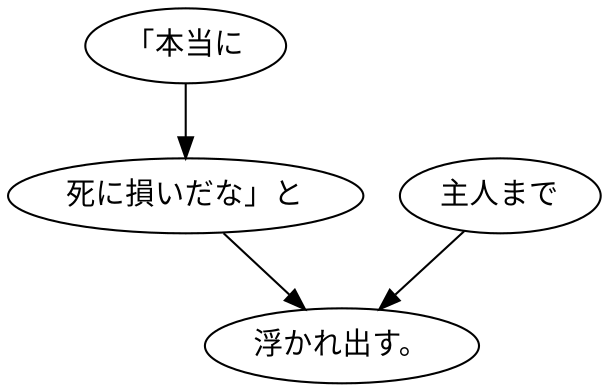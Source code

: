 digraph graph1532 {
	node0 [label="「本当に"];
	node1 [label="死に損いだな」と"];
	node2 [label="主人まで"];
	node3 [label="浮かれ出す。"];
	node0 -> node1;
	node1 -> node3;
	node2 -> node3;
}
